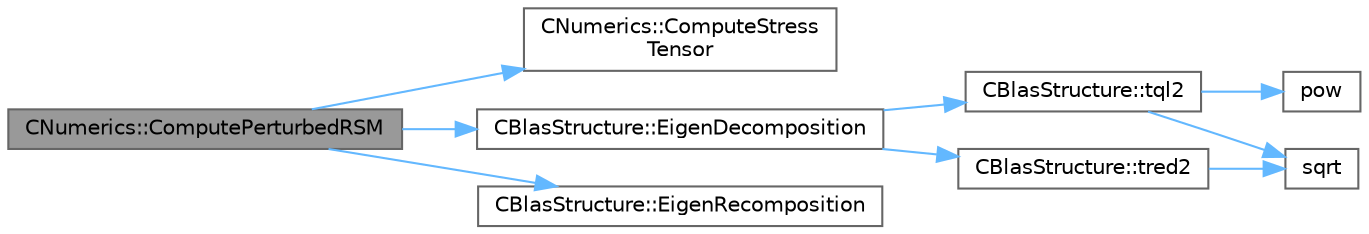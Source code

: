 digraph "CNumerics::ComputePerturbedRSM"
{
 // LATEX_PDF_SIZE
  bgcolor="transparent";
  edge [fontname=Helvetica,fontsize=10,labelfontname=Helvetica,labelfontsize=10];
  node [fontname=Helvetica,fontsize=10,shape=box,height=0.2,width=0.4];
  rankdir="LR";
  Node1 [id="Node000001",label="CNumerics::ComputePerturbedRSM",height=0.2,width=0.4,color="gray40", fillcolor="grey60", style="filled", fontcolor="black",tooltip="Perturb the Reynolds stress tensor based on parameters."];
  Node1 -> Node2 [id="edge1_Node000001_Node000002",color="steelblue1",style="solid",tooltip=" "];
  Node2 [id="Node000002",label="CNumerics::ComputeStress\lTensor",height=0.2,width=0.4,color="grey40", fillcolor="white", style="filled",URL="$classCNumerics.html#a18b6238c38e05339954c0bb6121203d1",tooltip="Compute the stress tensor from the velocity gradients."];
  Node1 -> Node3 [id="edge2_Node000001_Node000003",color="steelblue1",style="solid",tooltip=" "];
  Node3 [id="Node000003",label="CBlasStructure::EigenDecomposition",height=0.2,width=0.4,color="grey40", fillcolor="white", style="filled",URL="$classCBlasStructure.html#a277569e1a51bf41ac5b988a839b309c7",tooltip="Decomposes the symmetric matrix A_ij, into eigenvectors and eigenvalues."];
  Node3 -> Node4 [id="edge3_Node000003_Node000004",color="steelblue1",style="solid",tooltip=" "];
  Node4 [id="Node000004",label="CBlasStructure::tql2",height=0.2,width=0.4,color="grey40", fillcolor="white", style="filled",URL="$classCBlasStructure.html#aeada625dd4b5aca04b6746b667948b96",tooltip="tql2 Author:"];
  Node4 -> Node5 [id="edge4_Node000004_Node000005",color="steelblue1",style="solid",tooltip=" "];
  Node5 [id="Node000005",label="pow",height=0.2,width=0.4,color="grey40", fillcolor="white", style="filled",URL="$group__SIMD.html#ga768cbdeba8e4567257959378fba27f17",tooltip=" "];
  Node4 -> Node6 [id="edge5_Node000004_Node000006",color="steelblue1",style="solid",tooltip=" "];
  Node6 [id="Node000006",label="sqrt",height=0.2,width=0.4,color="grey40", fillcolor="white", style="filled",URL="$group__SIMD.html#ga54a1925ab40fb4249ea255072520de35",tooltip=" "];
  Node3 -> Node7 [id="edge6_Node000003_Node000007",color="steelblue1",style="solid",tooltip=" "];
  Node7 [id="Node000007",label="CBlasStructure::tred2",height=0.2,width=0.4,color="grey40", fillcolor="white", style="filled",URL="$classCBlasStructure.html#abeff6932a6cd6d6c9bba7025f5055b0f",tooltip="tred2 Author:"];
  Node7 -> Node6 [id="edge7_Node000007_Node000006",color="steelblue1",style="solid",tooltip=" "];
  Node1 -> Node8 [id="edge8_Node000001_Node000008",color="steelblue1",style="solid",tooltip=" "];
  Node8 [id="Node000008",label="CBlasStructure::EigenRecomposition",height=0.2,width=0.4,color="grey40", fillcolor="white", style="filled",URL="$classCBlasStructure.html#a5d36305948a655eade62b36ce4df1d5a",tooltip="Recomposes the eigenvectors and eigenvalues into a matrix."];
}
